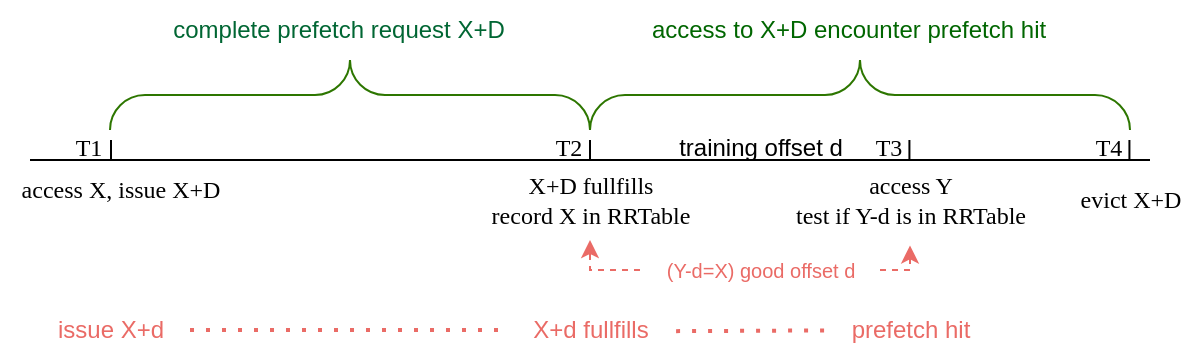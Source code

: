 <mxfile version="21.5.2" type="github">
  <diagram name="Page-1" id="fcmwchQ3Gg0W3aA2NufQ">
    <mxGraphModel dx="1669" dy="511" grid="1" gridSize="10" guides="1" tooltips="1" connect="1" arrows="1" fold="1" page="1" pageScale="1" pageWidth="850" pageHeight="1100" math="0" shadow="0">
      <root>
        <mxCell id="0" />
        <mxCell id="1" parent="0" />
        <mxCell id="je1mlisHAqxwN_LT_LMY-1" value="" style="endArrow=none;html=1;rounded=0;fontFamily=Times New Roman;" edge="1" parent="1">
          <mxGeometry width="50" height="50" relative="1" as="geometry">
            <mxPoint x="-160" y="400" as="sourcePoint" />
            <mxPoint x="400" y="400" as="targetPoint" />
          </mxGeometry>
        </mxCell>
        <mxCell id="je1mlisHAqxwN_LT_LMY-2" value="T1" style="text;html=1;align=center;verticalAlign=middle;resizable=0;points=[];autosize=1;strokeColor=none;fillColor=none;fontFamily=Times New Roman;" vertex="1" parent="1">
          <mxGeometry x="-151" y="379" width="40" height="30" as="geometry" />
        </mxCell>
        <mxCell id="je1mlisHAqxwN_LT_LMY-3" value="access X, issue X+D" style="text;html=1;align=center;verticalAlign=middle;resizable=0;points=[];autosize=1;strokeColor=none;fillColor=none;fontFamily=Times New Roman;" vertex="1" parent="1">
          <mxGeometry x="-175" y="400" width="120" height="30" as="geometry" />
        </mxCell>
        <mxCell id="je1mlisHAqxwN_LT_LMY-4" value="X+D fullfills&lt;br&gt;record X in RRTable" style="text;html=1;align=center;verticalAlign=middle;resizable=0;points=[];autosize=1;strokeColor=none;fillColor=none;fontFamily=Times New Roman;" vertex="1" parent="1">
          <mxGeometry x="60" y="400" width="120" height="40" as="geometry" />
        </mxCell>
        <mxCell id="je1mlisHAqxwN_LT_LMY-5" value="access Y&lt;br&gt;test if Y-d is in RRTable" style="text;html=1;align=center;verticalAlign=middle;resizable=0;points=[];autosize=1;strokeColor=none;fillColor=none;fontFamily=Times New Roman;" vertex="1" parent="1">
          <mxGeometry x="210" y="400" width="140" height="40" as="geometry" />
        </mxCell>
        <mxCell id="je1mlisHAqxwN_LT_LMY-6" value="" style="endArrow=none;html=1;rounded=0;fontFamily=Times New Roman;" edge="1" parent="1">
          <mxGeometry width="50" height="50" relative="1" as="geometry">
            <mxPoint x="-119.5" y="400" as="sourcePoint" />
            <mxPoint x="-119.5" y="390" as="targetPoint" />
          </mxGeometry>
        </mxCell>
        <mxCell id="je1mlisHAqxwN_LT_LMY-8" value="" style="endArrow=none;html=1;rounded=0;fontFamily=Times New Roman;" edge="1" parent="1">
          <mxGeometry width="50" height="50" relative="1" as="geometry">
            <mxPoint x="120" y="400" as="sourcePoint" />
            <mxPoint x="120" y="390" as="targetPoint" />
          </mxGeometry>
        </mxCell>
        <mxCell id="je1mlisHAqxwN_LT_LMY-10" value="T2" style="text;html=1;align=center;verticalAlign=middle;resizable=0;points=[];autosize=1;strokeColor=none;fillColor=none;fontFamily=Times New Roman;" vertex="1" parent="1">
          <mxGeometry x="89" y="379" width="40" height="30" as="geometry" />
        </mxCell>
        <mxCell id="je1mlisHAqxwN_LT_LMY-12" value="" style="verticalLabelPosition=bottom;shadow=0;dashed=0;align=center;html=1;verticalAlign=top;strokeWidth=1;shape=mxgraph.mockup.markup.curlyBrace;whiteSpace=wrap;strokeColor=#2D7600;fillColor=#60a917;fontColor=#ffffff;" vertex="1" parent="1">
          <mxGeometry x="-120" y="350" width="240" height="35" as="geometry" />
        </mxCell>
        <mxCell id="je1mlisHAqxwN_LT_LMY-14" value="complete prefetch request X+D" style="text;html=1;align=center;verticalAlign=middle;resizable=0;points=[];autosize=1;strokeColor=none;fillColor=none;fontColor=#006633;" vertex="1" parent="1">
          <mxGeometry x="-101" y="320" width="190" height="30" as="geometry" />
        </mxCell>
        <mxCell id="je1mlisHAqxwN_LT_LMY-15" value="" style="endArrow=none;html=1;rounded=0;fontFamily=Times New Roman;" edge="1" parent="1">
          <mxGeometry width="50" height="50" relative="1" as="geometry">
            <mxPoint x="279.71" y="400" as="sourcePoint" />
            <mxPoint x="279.71" y="390" as="targetPoint" />
          </mxGeometry>
        </mxCell>
        <mxCell id="je1mlisHAqxwN_LT_LMY-16" value="T3" style="text;html=1;align=center;verticalAlign=middle;resizable=0;points=[];autosize=1;strokeColor=none;fillColor=none;fontFamily=Times New Roman;" vertex="1" parent="1">
          <mxGeometry x="249" y="379" width="40" height="30" as="geometry" />
        </mxCell>
        <mxCell id="je1mlisHAqxwN_LT_LMY-17" value="training offset d" style="text;html=1;align=center;verticalAlign=middle;resizable=0;points=[];autosize=1;strokeColor=none;fillColor=none;" vertex="1" parent="1">
          <mxGeometry x="150" y="379" width="110" height="30" as="geometry" />
        </mxCell>
        <mxCell id="je1mlisHAqxwN_LT_LMY-19" style="edgeStyle=orthogonalEdgeStyle;rounded=0;orthogonalLoop=1;jettySize=auto;html=1;dashed=1;strokeColor=#EA6B66;" edge="1" parent="1" source="je1mlisHAqxwN_LT_LMY-18" target="je1mlisHAqxwN_LT_LMY-4">
          <mxGeometry relative="1" as="geometry">
            <Array as="points">
              <mxPoint x="120" y="455" />
            </Array>
          </mxGeometry>
        </mxCell>
        <mxCell id="je1mlisHAqxwN_LT_LMY-20" style="edgeStyle=orthogonalEdgeStyle;rounded=0;orthogonalLoop=1;jettySize=auto;html=1;entryX=0.497;entryY=1.068;entryDx=0;entryDy=0;entryPerimeter=0;dashed=1;strokeColor=#EA6B66;" edge="1" parent="1" source="je1mlisHAqxwN_LT_LMY-18" target="je1mlisHAqxwN_LT_LMY-5">
          <mxGeometry relative="1" as="geometry">
            <Array as="points">
              <mxPoint x="280" y="455" />
              <mxPoint x="280" y="443" />
            </Array>
          </mxGeometry>
        </mxCell>
        <mxCell id="je1mlisHAqxwN_LT_LMY-18" value="&lt;font style=&quot;font-size: 10px;&quot;&gt;(Y-d=X) good offset d&lt;/font&gt;" style="text;html=1;align=center;verticalAlign=middle;resizable=0;points=[];autosize=1;strokeColor=none;fillColor=none;fontColor=#EA6B66;" vertex="1" parent="1">
          <mxGeometry x="145" y="440" width="120" height="30" as="geometry" />
        </mxCell>
        <mxCell id="je1mlisHAqxwN_LT_LMY-21" value="X+d fullfills" style="text;html=1;align=center;verticalAlign=middle;resizable=0;points=[];autosize=1;strokeColor=none;fillColor=none;fontColor=#EA6B66;" vertex="1" parent="1">
          <mxGeometry x="80" y="470" width="80" height="30" as="geometry" />
        </mxCell>
        <mxCell id="je1mlisHAqxwN_LT_LMY-22" value="prefetch hit" style="text;html=1;align=center;verticalAlign=middle;resizable=0;points=[];autosize=1;strokeColor=none;fillColor=none;fontColor=#EA6B66;" vertex="1" parent="1">
          <mxGeometry x="240" y="470" width="80" height="30" as="geometry" />
        </mxCell>
        <mxCell id="je1mlisHAqxwN_LT_LMY-23" value="issue X+d" style="text;html=1;align=center;verticalAlign=middle;resizable=0;points=[];autosize=1;strokeColor=none;fillColor=none;fontColor=#EA6B66;" vertex="1" parent="1">
          <mxGeometry x="-160" y="470" width="80" height="30" as="geometry" />
        </mxCell>
        <mxCell id="je1mlisHAqxwN_LT_LMY-24" value="" style="verticalLabelPosition=bottom;shadow=0;dashed=0;align=center;html=1;verticalAlign=top;strokeWidth=1;shape=mxgraph.mockup.markup.curlyBrace;whiteSpace=wrap;strokeColor=#2D7600;fillColor=#60a917;fontColor=#ffffff;" vertex="1" parent="1">
          <mxGeometry x="120" y="350" width="270" height="35" as="geometry" />
        </mxCell>
        <mxCell id="je1mlisHAqxwN_LT_LMY-25" value="evict X+D" style="text;html=1;align=center;verticalAlign=middle;resizable=0;points=[];autosize=1;strokeColor=none;fillColor=none;fontFamily=Times New Roman;" vertex="1" parent="1">
          <mxGeometry x="355" y="405" width="70" height="30" as="geometry" />
        </mxCell>
        <mxCell id="je1mlisHAqxwN_LT_LMY-26" value="" style="endArrow=none;html=1;rounded=0;fontFamily=Times New Roman;" edge="1" parent="1">
          <mxGeometry width="50" height="50" relative="1" as="geometry">
            <mxPoint x="389.71" y="400" as="sourcePoint" />
            <mxPoint x="389.71" y="390" as="targetPoint" />
          </mxGeometry>
        </mxCell>
        <mxCell id="je1mlisHAqxwN_LT_LMY-28" value="T4" style="text;html=1;align=center;verticalAlign=middle;resizable=0;points=[];autosize=1;strokeColor=none;fillColor=none;fontFamily=Times New Roman;" vertex="1" parent="1">
          <mxGeometry x="359" y="379" width="40" height="30" as="geometry" />
        </mxCell>
        <mxCell id="je1mlisHAqxwN_LT_LMY-29" value="access to X+D encounter prefetch hit" style="text;html=1;align=center;verticalAlign=middle;resizable=0;points=[];autosize=1;strokeColor=none;fillColor=none;fontColor=#006600;" vertex="1" parent="1">
          <mxGeometry x="139" y="320" width="220" height="30" as="geometry" />
        </mxCell>
        <mxCell id="je1mlisHAqxwN_LT_LMY-36" value="" style="endArrow=none;dashed=1;html=1;dashPattern=1 3;strokeWidth=2;rounded=0;fontColor=#EA6B66;strokeColor=#EA6B66;" edge="1" parent="1" source="je1mlisHAqxwN_LT_LMY-23" target="je1mlisHAqxwN_LT_LMY-21">
          <mxGeometry width="50" height="50" relative="1" as="geometry">
            <mxPoint x="120" y="530" as="sourcePoint" />
            <mxPoint x="100" y="485" as="targetPoint" />
          </mxGeometry>
        </mxCell>
        <mxCell id="je1mlisHAqxwN_LT_LMY-37" value="" style="endArrow=none;dashed=1;html=1;dashPattern=1 3;strokeWidth=2;rounded=0;exitX=1.038;exitY=0.519;exitDx=0;exitDy=0;exitPerimeter=0;fontColor=#EA6B66;strokeColor=#EA6B66;" edge="1" parent="1" source="je1mlisHAqxwN_LT_LMY-21" target="je1mlisHAqxwN_LT_LMY-22">
          <mxGeometry width="50" height="50" relative="1" as="geometry">
            <mxPoint x="129" y="540" as="sourcePoint" />
            <mxPoint x="289" y="540" as="targetPoint" />
          </mxGeometry>
        </mxCell>
      </root>
    </mxGraphModel>
  </diagram>
</mxfile>
